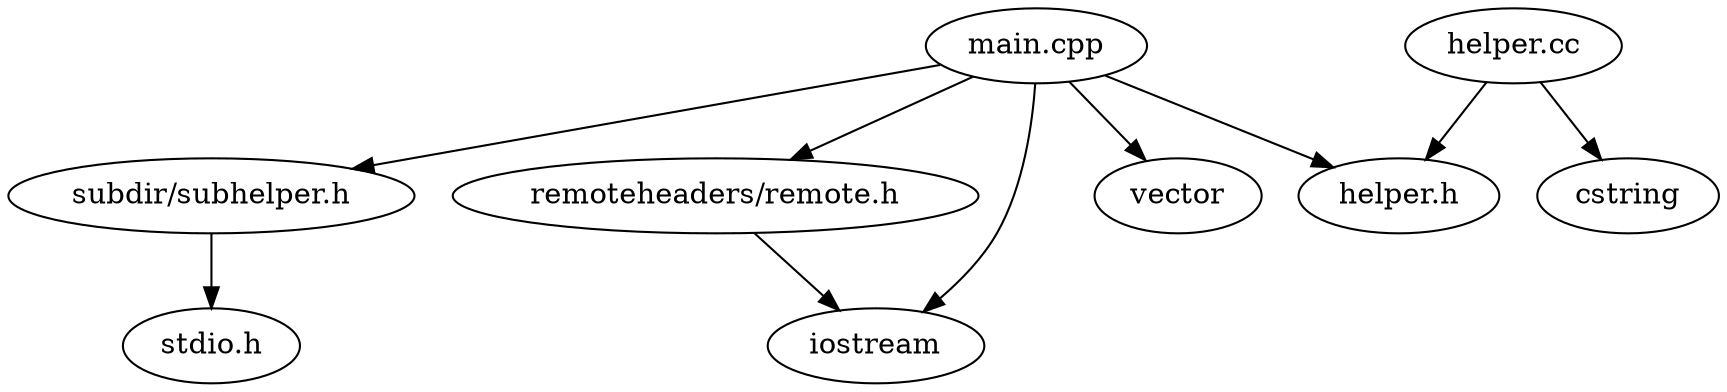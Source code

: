 digraph G {
    "subdir/subhelper.h" [label="subdir/subhelper.h"]
    "main.cpp" [label="main.cpp"]
    "helper.h" [label="helper.h"]
    "remoteheaders/remote.h" [label="remoteheaders/remote.h"]
    "helper.cc" [label="helper.cc"]

    "main.cpp" -> "helper.h"
    "main.cpp" -> "subdir/subhelper.h"
    "main.cpp" -> "remoteheaders/remote.h"
    "main.cpp" -> "iostream"
    "main.cpp" -> "vector"
    "helper.cc" -> "cstring"
    "helper.cc" -> "helper.h"
    "subdir/subhelper.h" -> "stdio.h"
    "remoteheaders/remote.h" -> "iostream"
}
